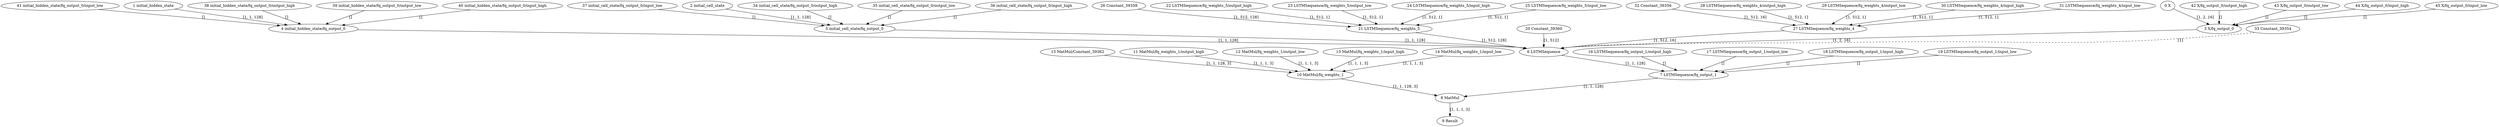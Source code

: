 strict digraph  {
"0 X" [id=0, type=Parameter];
"1 initial_hidden_state" [id=1, type=Parameter];
"2 initial_cell_state" [id=2, type=Parameter];
"3 X/fq_output_0" [id=3, type=FakeQuantize];
"4 initial_hidden_state/fq_output_0" [id=4, type=FakeQuantize];
"5 initial_cell_state/fq_output_0" [id=5, type=FakeQuantize];
"6 LSTMSequence" [id=6, type=LSTMSequence];
"7 LSTMSequence/fq_output_1" [id=7, type=FakeQuantize];
"8 MatMul" [id=8, type=MatMul];
"9 Result" [id=9, type=Result];
"10 MatMul/fq_weights_1" [id=10, type=FakeQuantize];
"11 MatMul/fq_weights_1/output_high" [id=11, type=Constant];
"12 MatMul/fq_weights_1/output_low" [id=12, type=Constant];
"13 MatMul/fq_weights_1/input_high" [id=13, type=Constant];
"14 MatMul/fq_weights_1/input_low" [id=14, type=Constant];
"15 MatMul/Constant_39362" [id=15, type=Constant];
"16 LSTMSequence/fq_output_1/output_high" [id=16, type=Constant];
"17 LSTMSequence/fq_output_1/output_low" [id=17, type=Constant];
"18 LSTMSequence/fq_output_1/input_high" [id=18, type=Constant];
"19 LSTMSequence/fq_output_1/input_low" [id=19, type=Constant];
"20 Constant_39360" [id=20, type=Constant];
"21 LSTMSequence/fq_weights_5" [id=21, type=FakeQuantize];
"22 LSTMSequence/fq_weights_5/output_high" [id=22, type=Constant];
"23 LSTMSequence/fq_weights_5/output_low" [id=23, type=Constant];
"24 LSTMSequence/fq_weights_5/input_high" [id=24, type=Constant];
"25 LSTMSequence/fq_weights_5/input_low" [id=25, type=Constant];
"26 Constant_39358" [id=26, type=Constant];
"27 LSTMSequence/fq_weights_4" [id=27, type=FakeQuantize];
"28 LSTMSequence/fq_weights_4/output_high" [id=28, type=Constant];
"29 LSTMSequence/fq_weights_4/output_low" [id=29, type=Constant];
"30 LSTMSequence/fq_weights_4/input_high" [id=30, type=Constant];
"31 LSTMSequence/fq_weights_4/input_low" [id=31, type=Constant];
"32 Constant_39356" [id=32, type=Constant];
"33 Constant_39354" [id=33, type=Constant];
"34 initial_cell_state/fq_output_0/output_high" [id=34, type=Constant];
"35 initial_cell_state/fq_output_0/output_low" [id=35, type=Constant];
"36 initial_cell_state/fq_output_0/input_high" [id=36, type=Constant];
"37 initial_cell_state/fq_output_0/input_low" [id=37, type=Constant];
"38 initial_hidden_state/fq_output_0/output_high" [id=38, type=Constant];
"39 initial_hidden_state/fq_output_0/output_low" [id=39, type=Constant];
"40 initial_hidden_state/fq_output_0/input_high" [id=40, type=Constant];
"41 initial_hidden_state/fq_output_0/input_low" [id=41, type=Constant];
"42 X/fq_output_0/output_high" [id=42, type=Constant];
"43 X/fq_output_0/output_low" [id=43, type=Constant];
"44 X/fq_output_0/input_high" [id=44, type=Constant];
"45 X/fq_output_0/input_low" [id=45, type=Constant];
"0 X" -> "3 X/fq_output_0"  [label="[1, 2, 16]", style=solid];
"1 initial_hidden_state" -> "4 initial_hidden_state/fq_output_0"  [label="[1, 1, 128]", style=solid];
"2 initial_cell_state" -> "5 initial_cell_state/fq_output_0"  [label="[1, 1, 128]", style=solid];
"3 X/fq_output_0" -> "6 LSTMSequence"  [label="[1, 2, 16]", style=solid];
"4 initial_hidden_state/fq_output_0" -> "6 LSTMSequence"  [label="[1, 1, 128]", style=solid];
"5 initial_cell_state/fq_output_0" -> "6 LSTMSequence"  [label="[1, 1, 128]", style=solid];
"6 LSTMSequence" -> "7 LSTMSequence/fq_output_1"  [label="[1, 1, 128]", style=solid];
"7 LSTMSequence/fq_output_1" -> "8 MatMul"  [label="[1, 1, 128]", style=solid];
"8 MatMul" -> "9 Result"  [label="[1, 1, 1, 3]", style=solid];
"10 MatMul/fq_weights_1" -> "8 MatMul"  [label="[1, 1, 128, 3]", style=solid];
"11 MatMul/fq_weights_1/output_high" -> "10 MatMul/fq_weights_1"  [label="[1, 1, 1, 3]", style=solid];
"12 MatMul/fq_weights_1/output_low" -> "10 MatMul/fq_weights_1"  [label="[1, 1, 1, 3]", style=solid];
"13 MatMul/fq_weights_1/input_high" -> "10 MatMul/fq_weights_1"  [label="[1, 1, 1, 3]", style=solid];
"14 MatMul/fq_weights_1/input_low" -> "10 MatMul/fq_weights_1"  [label="[1, 1, 1, 3]", style=solid];
"15 MatMul/Constant_39362" -> "10 MatMul/fq_weights_1"  [label="[1, 1, 128, 3]", style=solid];
"16 LSTMSequence/fq_output_1/output_high" -> "7 LSTMSequence/fq_output_1"  [label="[]", style=solid];
"17 LSTMSequence/fq_output_1/output_low" -> "7 LSTMSequence/fq_output_1"  [label="[]", style=solid];
"18 LSTMSequence/fq_output_1/input_high" -> "7 LSTMSequence/fq_output_1"  [label="[]", style=solid];
"19 LSTMSequence/fq_output_1/input_low" -> "7 LSTMSequence/fq_output_1"  [label="[]", style=solid];
"20 Constant_39360" -> "6 LSTMSequence"  [label="[1, 512]", style=solid];
"21 LSTMSequence/fq_weights_5" -> "6 LSTMSequence"  [label="[1, 512, 128]", style=solid];
"22 LSTMSequence/fq_weights_5/output_high" -> "21 LSTMSequence/fq_weights_5"  [label="[1, 512, 1]", style=solid];
"23 LSTMSequence/fq_weights_5/output_low" -> "21 LSTMSequence/fq_weights_5"  [label="[1, 512, 1]", style=solid];
"24 LSTMSequence/fq_weights_5/input_high" -> "21 LSTMSequence/fq_weights_5"  [label="[1, 512, 1]", style=solid];
"25 LSTMSequence/fq_weights_5/input_low" -> "21 LSTMSequence/fq_weights_5"  [label="[1, 512, 1]", style=solid];
"26 Constant_39358" -> "21 LSTMSequence/fq_weights_5"  [label="[1, 512, 128]", style=solid];
"27 LSTMSequence/fq_weights_4" -> "6 LSTMSequence"  [label="[1, 512, 16]", style=solid];
"28 LSTMSequence/fq_weights_4/output_high" -> "27 LSTMSequence/fq_weights_4"  [label="[1, 512, 1]", style=solid];
"29 LSTMSequence/fq_weights_4/output_low" -> "27 LSTMSequence/fq_weights_4"  [label="[1, 512, 1]", style=solid];
"30 LSTMSequence/fq_weights_4/input_high" -> "27 LSTMSequence/fq_weights_4"  [label="[1, 512, 1]", style=solid];
"31 LSTMSequence/fq_weights_4/input_low" -> "27 LSTMSequence/fq_weights_4"  [label="[1, 512, 1]", style=solid];
"32 Constant_39356" -> "27 LSTMSequence/fq_weights_4"  [label="[1, 512, 16]", style=solid];
"33 Constant_39354" -> "6 LSTMSequence"  [label="[1]", style=dashed];
"34 initial_cell_state/fq_output_0/output_high" -> "5 initial_cell_state/fq_output_0"  [label="[]", style=solid];
"35 initial_cell_state/fq_output_0/output_low" -> "5 initial_cell_state/fq_output_0"  [label="[]", style=solid];
"36 initial_cell_state/fq_output_0/input_high" -> "5 initial_cell_state/fq_output_0"  [label="[]", style=solid];
"37 initial_cell_state/fq_output_0/input_low" -> "5 initial_cell_state/fq_output_0"  [label="[]", style=solid];
"38 initial_hidden_state/fq_output_0/output_high" -> "4 initial_hidden_state/fq_output_0"  [label="[]", style=solid];
"39 initial_hidden_state/fq_output_0/output_low" -> "4 initial_hidden_state/fq_output_0"  [label="[]", style=solid];
"40 initial_hidden_state/fq_output_0/input_high" -> "4 initial_hidden_state/fq_output_0"  [label="[]", style=solid];
"41 initial_hidden_state/fq_output_0/input_low" -> "4 initial_hidden_state/fq_output_0"  [label="[]", style=solid];
"42 X/fq_output_0/output_high" -> "3 X/fq_output_0"  [label="[]", style=solid];
"43 X/fq_output_0/output_low" -> "3 X/fq_output_0"  [label="[]", style=solid];
"44 X/fq_output_0/input_high" -> "3 X/fq_output_0"  [label="[]", style=solid];
"45 X/fq_output_0/input_low" -> "3 X/fq_output_0"  [label="[]", style=solid];
}
